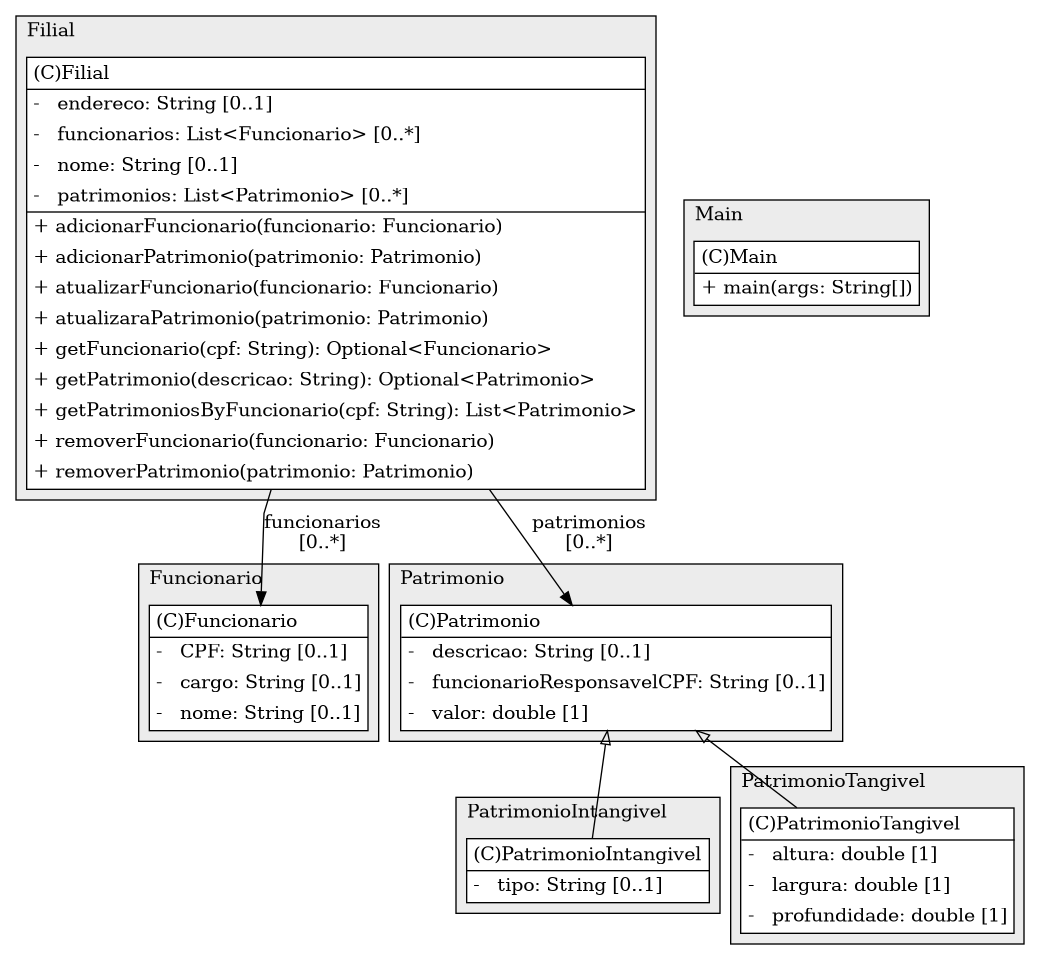 @startuml

/' diagram meta data start
config=StructureConfiguration;
{
  "projectClassification": {
    "searchMode": "OpenProject", // OpenProject, AllProjects
    "includedProjects": "",
    "pathEndKeywords": "*.impl",
    "isClientPath": "",
    "isClientName": "",
    "isTestPath": "",
    "isTestName": "",
    "isMappingPath": "",
    "isMappingName": "",
    "isDataAccessPath": "",
    "isDataAccessName": "",
    "isDataStructurePath": "",
    "isDataStructureName": "",
    "isInterfaceStructuresPath": "",
    "isInterfaceStructuresName": "",
    "isEntryPointPath": "",
    "isEntryPointName": "",
    "treatFinalFieldsAsMandatory": false
  },
  "graphRestriction": {
    "classPackageExcludeFilter": "",
    "classPackageIncludeFilter": "",
    "classNameExcludeFilter": "",
    "classNameIncludeFilter": "",
    "methodNameExcludeFilter": "",
    "methodNameIncludeFilter": "",
    "removeByInheritance": "", // inheritance/annotation based filtering is done in a second step
    "removeByAnnotation": "",
    "removeByClassPackage": "", // cleanup the graph after inheritance/annotation based filtering is done
    "removeByClassName": "",
    "cutMappings": false,
    "cutEnum": true,
    "cutTests": true,
    "cutClient": true,
    "cutDataAccess": true,
    "cutInterfaceStructures": true,
    "cutDataStructures": true,
    "cutGetterAndSetter": true,
    "cutConstructors": true
  },
  "graphTraversal": {
    "forwardDepth": 3,
    "backwardDepth": 3,
    "classPackageExcludeFilter": "",
    "classPackageIncludeFilter": "",
    "classNameExcludeFilter": "",
    "classNameIncludeFilter": "",
    "methodNameExcludeFilter": "",
    "methodNameIncludeFilter": "",
    "hideMappings": false,
    "hideDataStructures": false,
    "hidePrivateMethods": true,
    "hideInterfaceCalls": true, // indirection: implementation -> interface (is hidden) -> implementation
    "onlyShowApplicationEntryPoints": false, // root node is included
    "useMethodCallsForStructureDiagram": "ForwardOnly" // ForwardOnly, BothDirections, No
  },
  "details": {
    "aggregation": "GroupByClass", // ByClass, GroupByClass, None
    "showClassGenericTypes": true,
    "showMethods": true,
    "showMethodParameterNames": true,
    "showMethodParameterTypes": true,
    "showMethodReturnType": true,
    "showPackageLevels": 2,
    "showDetailedClassStructure": true
  },
  "rootClass": "Main",
  "extensionCallbackMethod": "" // qualified.class.name#methodName - signature: public static String method(String)
}
diagram meta data end '/



digraph g {
    rankdir="TB"
    splines=polyline
    

'nodes 
subgraph cluster_1280719429 { 
   	label=Funcionario
	labeljust=l
	fillcolor="#ececec"
	style=filled
   
   Funcionario1280719429[
	label=<<TABLE BORDER="1" CELLBORDER="0" CELLPADDING="4" CELLSPACING="0">
<TR><TD ALIGN="LEFT" >(C)Funcionario</TD></TR>
<HR/>
<TR><TD ALIGN="LEFT" >-   CPF: String [0..1]</TD></TR>
<TR><TD ALIGN="LEFT" >-   cargo: String [0..1]</TD></TR>
<TR><TD ALIGN="LEFT" >-   nome: String [0..1]</TD></TR>
</TABLE>>
	style=filled
	margin=0
	shape=plaintext
	fillcolor="#FFFFFF"
];
} 

subgraph cluster_1959718455 { 
   	label=PatrimonioIntangivel
	labeljust=l
	fillcolor="#ececec"
	style=filled
   
   PatrimonioIntangivel1959718455[
	label=<<TABLE BORDER="1" CELLBORDER="0" CELLPADDING="4" CELLSPACING="0">
<TR><TD ALIGN="LEFT" >(C)PatrimonioIntangivel</TD></TR>
<HR/>
<TR><TD ALIGN="LEFT" >-   tipo: String [0..1]</TD></TR>
</TABLE>>
	style=filled
	margin=0
	shape=plaintext
	fillcolor="#FFFFFF"
];
} 

subgraph cluster_2104331723 { 
   	label=Filial
	labeljust=l
	fillcolor="#ececec"
	style=filled
   
   Filial2104331723[
	label=<<TABLE BORDER="1" CELLBORDER="0" CELLPADDING="4" CELLSPACING="0">
<TR><TD ALIGN="LEFT" >(C)Filial</TD></TR>
<HR/>
<TR><TD ALIGN="LEFT" >-   endereco: String [0..1]</TD></TR>
<TR><TD ALIGN="LEFT" >-   funcionarios: List&lt;Funcionario&gt; [0..*]</TD></TR>
<TR><TD ALIGN="LEFT" >-   nome: String [0..1]</TD></TR>
<TR><TD ALIGN="LEFT" >-   patrimonios: List&lt;Patrimonio&gt; [0..*]</TD></TR>
<HR/>
<TR><TD ALIGN="LEFT" >+ adicionarFuncionario(funcionario: Funcionario)</TD></TR>
<TR><TD ALIGN="LEFT" >+ adicionarPatrimonio(patrimonio: Patrimonio)</TD></TR>
<TR><TD ALIGN="LEFT" >+ atualizarFuncionario(funcionario: Funcionario)</TD></TR>
<TR><TD ALIGN="LEFT" >+ atualizaraPatrimonio(patrimonio: Patrimonio)</TD></TR>
<TR><TD ALIGN="LEFT" >+ getFuncionario(cpf: String): Optional&lt;Funcionario&gt;</TD></TR>
<TR><TD ALIGN="LEFT" >+ getPatrimonio(descricao: String): Optional&lt;Patrimonio&gt;</TD></TR>
<TR><TD ALIGN="LEFT" >+ getPatrimoniosByFuncionario(cpf: String): List&lt;Patrimonio&gt;</TD></TR>
<TR><TD ALIGN="LEFT" >+ removerFuncionario(funcionario: Funcionario)</TD></TR>
<TR><TD ALIGN="LEFT" >+ removerPatrimonio(patrimonio: Patrimonio)</TD></TR>
</TABLE>>
	style=filled
	margin=0
	shape=plaintext
	fillcolor="#FFFFFF"
];
} 

subgraph cluster_2390489 { 
   	label=Main
	labeljust=l
	fillcolor="#ececec"
	style=filled
   
   Main2390489[
	label=<<TABLE BORDER="1" CELLBORDER="0" CELLPADDING="4" CELLSPACING="0">
<TR><TD ALIGN="LEFT" >(C)Main</TD></TR>
<HR/>
<TR><TD ALIGN="LEFT" >+ main(args: String[])</TD></TR>
</TABLE>>
	style=filled
	margin=0
	shape=plaintext
	fillcolor="#FFFFFF"
];
} 

subgraph cluster_407591954 { 
   	label=PatrimonioTangivel
	labeljust=l
	fillcolor="#ececec"
	style=filled
   
   PatrimonioTangivel407591954[
	label=<<TABLE BORDER="1" CELLBORDER="0" CELLPADDING="4" CELLSPACING="0">
<TR><TD ALIGN="LEFT" >(C)PatrimonioTangivel</TD></TR>
<HR/>
<TR><TD ALIGN="LEFT" >-   altura: double [1]</TD></TR>
<TR><TD ALIGN="LEFT" >-   largura: double [1]</TD></TR>
<TR><TD ALIGN="LEFT" >-   profundidade: double [1]</TD></TR>
</TABLE>>
	style=filled
	margin=0
	shape=plaintext
	fillcolor="#FFFFFF"
];
} 

subgraph cluster_556721288 { 
   	label=Patrimonio
	labeljust=l
	fillcolor="#ececec"
	style=filled
   
   Patrimonio556721288[
	label=<<TABLE BORDER="1" CELLBORDER="0" CELLPADDING="4" CELLSPACING="0">
<TR><TD ALIGN="LEFT" >(C)Patrimonio</TD></TR>
<HR/>
<TR><TD ALIGN="LEFT" >-   descricao: String [0..1]</TD></TR>
<TR><TD ALIGN="LEFT" >-   funcionarioResponsavelCPF: String [0..1]</TD></TR>
<TR><TD ALIGN="LEFT" >-   valor: double [1]</TD></TR>
</TABLE>>
	style=filled
	margin=0
	shape=plaintext
	fillcolor="#FFFFFF"
];
} 

'edges    
Filial2104331723 -> Funcionario1280719429[label="funcionarios
[0..*]"];
Filial2104331723 -> Patrimonio556721288[label="patrimonios
[0..*]"];
Patrimonio556721288 -> PatrimonioIntangivel1959718455[arrowhead=none, arrowtail=empty, dir=both];
Patrimonio556721288 -> PatrimonioTangivel407591954[arrowhead=none, arrowtail=empty, dir=both];
    
}
@enduml